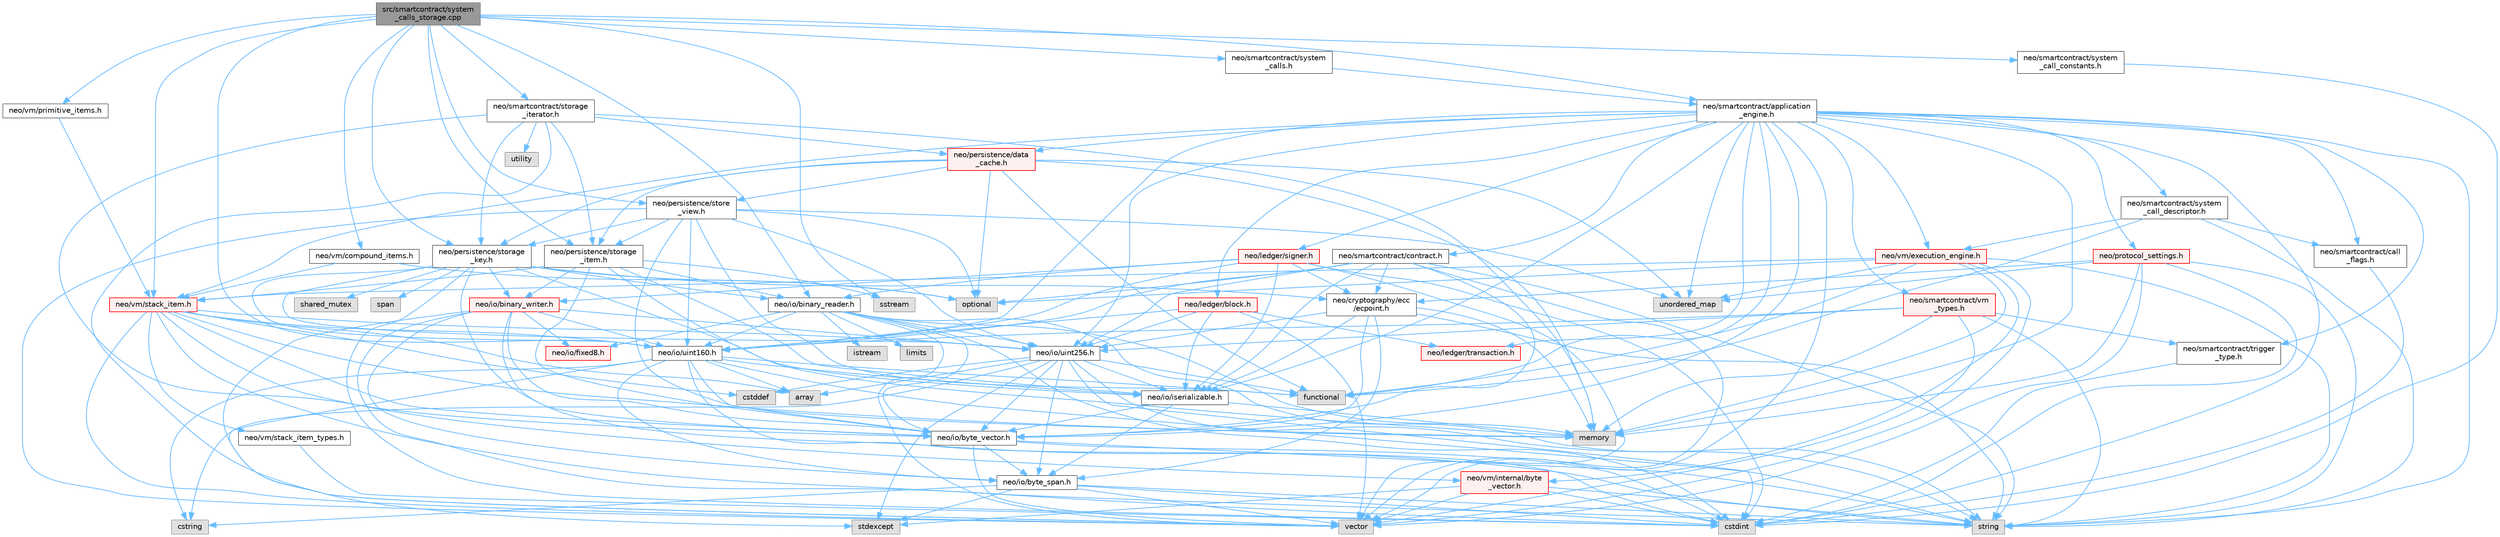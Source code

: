 digraph "src/smartcontract/system_calls_storage.cpp"
{
 // LATEX_PDF_SIZE
  bgcolor="transparent";
  edge [fontname=Helvetica,fontsize=10,labelfontname=Helvetica,labelfontsize=10];
  node [fontname=Helvetica,fontsize=10,shape=box,height=0.2,width=0.4];
  Node1 [id="Node000001",label="src/smartcontract/system\l_calls_storage.cpp",height=0.2,width=0.4,color="gray40", fillcolor="grey60", style="filled", fontcolor="black",tooltip=" "];
  Node1 -> Node2 [id="edge1_Node000001_Node000002",color="steelblue1",style="solid",tooltip=" "];
  Node2 [id="Node000002",label="neo/io/binary_reader.h",height=0.2,width=0.4,color="grey40", fillcolor="white", style="filled",URL="$binary__reader_8h.html",tooltip=" "];
  Node2 -> Node3 [id="edge2_Node000002_Node000003",color="steelblue1",style="solid",tooltip=" "];
  Node3 [id="Node000003",label="neo/io/byte_vector.h",height=0.2,width=0.4,color="grey40", fillcolor="white", style="filled",URL="$io_2byte__vector_8h.html",tooltip=" "];
  Node3 -> Node4 [id="edge3_Node000003_Node000004",color="steelblue1",style="solid",tooltip=" "];
  Node4 [id="Node000004",label="neo/io/byte_span.h",height=0.2,width=0.4,color="grey40", fillcolor="white", style="filled",URL="$io_2byte__span_8h.html",tooltip=" "];
  Node4 -> Node5 [id="edge4_Node000004_Node000005",color="steelblue1",style="solid",tooltip=" "];
  Node5 [id="Node000005",label="cstdint",height=0.2,width=0.4,color="grey60", fillcolor="#E0E0E0", style="filled",tooltip=" "];
  Node4 -> Node6 [id="edge5_Node000004_Node000006",color="steelblue1",style="solid",tooltip=" "];
  Node6 [id="Node000006",label="cstring",height=0.2,width=0.4,color="grey60", fillcolor="#E0E0E0", style="filled",tooltip=" "];
  Node4 -> Node7 [id="edge6_Node000004_Node000007",color="steelblue1",style="solid",tooltip=" "];
  Node7 [id="Node000007",label="stdexcept",height=0.2,width=0.4,color="grey60", fillcolor="#E0E0E0", style="filled",tooltip=" "];
  Node4 -> Node8 [id="edge7_Node000004_Node000008",color="steelblue1",style="solid",tooltip=" "];
  Node8 [id="Node000008",label="string",height=0.2,width=0.4,color="grey60", fillcolor="#E0E0E0", style="filled",tooltip=" "];
  Node4 -> Node9 [id="edge8_Node000004_Node000009",color="steelblue1",style="solid",tooltip=" "];
  Node9 [id="Node000009",label="vector",height=0.2,width=0.4,color="grey60", fillcolor="#E0E0E0", style="filled",tooltip=" "];
  Node3 -> Node5 [id="edge9_Node000003_Node000005",color="steelblue1",style="solid",tooltip=" "];
  Node3 -> Node8 [id="edge10_Node000003_Node000008",color="steelblue1",style="solid",tooltip=" "];
  Node3 -> Node9 [id="edge11_Node000003_Node000009",color="steelblue1",style="solid",tooltip=" "];
  Node2 -> Node10 [id="edge12_Node000002_Node000010",color="steelblue1",style="solid",tooltip=" "];
  Node10 [id="Node000010",label="neo/io/fixed8.h",height=0.2,width=0.4,color="red", fillcolor="#FFF0F0", style="filled",URL="$io_2fixed8_8h.html",tooltip=" "];
  Node2 -> Node13 [id="edge13_Node000002_Node000013",color="steelblue1",style="solid",tooltip=" "];
  Node13 [id="Node000013",label="neo/io/uint160.h",height=0.2,width=0.4,color="grey40", fillcolor="white", style="filled",URL="$uint160_8h.html",tooltip=" "];
  Node13 -> Node4 [id="edge14_Node000013_Node000004",color="steelblue1",style="solid",tooltip=" "];
  Node13 -> Node3 [id="edge15_Node000013_Node000003",color="steelblue1",style="solid",tooltip=" "];
  Node13 -> Node14 [id="edge16_Node000013_Node000014",color="steelblue1",style="solid",tooltip=" "];
  Node14 [id="Node000014",label="neo/io/iserializable.h",height=0.2,width=0.4,color="grey40", fillcolor="white", style="filled",URL="$iserializable_8h.html",tooltip=" "];
  Node14 -> Node4 [id="edge17_Node000014_Node000004",color="steelblue1",style="solid",tooltip=" "];
  Node14 -> Node3 [id="edge18_Node000014_Node000003",color="steelblue1",style="solid",tooltip=" "];
  Node14 -> Node15 [id="edge19_Node000014_Node000015",color="steelblue1",style="solid",tooltip=" "];
  Node15 [id="Node000015",label="memory",height=0.2,width=0.4,color="grey60", fillcolor="#E0E0E0", style="filled",tooltip=" "];
  Node13 -> Node16 [id="edge20_Node000013_Node000016",color="steelblue1",style="solid",tooltip=" "];
  Node16 [id="Node000016",label="array",height=0.2,width=0.4,color="grey60", fillcolor="#E0E0E0", style="filled",tooltip=" "];
  Node13 -> Node5 [id="edge21_Node000013_Node000005",color="steelblue1",style="solid",tooltip=" "];
  Node13 -> Node6 [id="edge22_Node000013_Node000006",color="steelblue1",style="solid",tooltip=" "];
  Node13 -> Node17 [id="edge23_Node000013_Node000017",color="steelblue1",style="solid",tooltip=" "];
  Node17 [id="Node000017",label="functional",height=0.2,width=0.4,color="grey60", fillcolor="#E0E0E0", style="filled",tooltip=" "];
  Node13 -> Node7 [id="edge24_Node000013_Node000007",color="steelblue1",style="solid",tooltip=" "];
  Node13 -> Node8 [id="edge25_Node000013_Node000008",color="steelblue1",style="solid",tooltip=" "];
  Node2 -> Node18 [id="edge26_Node000002_Node000018",color="steelblue1",style="solid",tooltip=" "];
  Node18 [id="Node000018",label="neo/io/uint256.h",height=0.2,width=0.4,color="grey40", fillcolor="white", style="filled",URL="$uint256_8h.html",tooltip=" "];
  Node18 -> Node4 [id="edge27_Node000018_Node000004",color="steelblue1",style="solid",tooltip=" "];
  Node18 -> Node3 [id="edge28_Node000018_Node000003",color="steelblue1",style="solid",tooltip=" "];
  Node18 -> Node14 [id="edge29_Node000018_Node000014",color="steelblue1",style="solid",tooltip=" "];
  Node18 -> Node16 [id="edge30_Node000018_Node000016",color="steelblue1",style="solid",tooltip=" "];
  Node18 -> Node19 [id="edge31_Node000018_Node000019",color="steelblue1",style="solid",tooltip=" "];
  Node19 [id="Node000019",label="cstddef",height=0.2,width=0.4,color="grey60", fillcolor="#E0E0E0", style="filled",tooltip=" "];
  Node18 -> Node5 [id="edge32_Node000018_Node000005",color="steelblue1",style="solid",tooltip=" "];
  Node18 -> Node6 [id="edge33_Node000018_Node000006",color="steelblue1",style="solid",tooltip=" "];
  Node18 -> Node17 [id="edge34_Node000018_Node000017",color="steelblue1",style="solid",tooltip=" "];
  Node18 -> Node7 [id="edge35_Node000018_Node000007",color="steelblue1",style="solid",tooltip=" "];
  Node18 -> Node8 [id="edge36_Node000018_Node000008",color="steelblue1",style="solid",tooltip=" "];
  Node2 -> Node5 [id="edge37_Node000002_Node000005",color="steelblue1",style="solid",tooltip=" "];
  Node2 -> Node20 [id="edge38_Node000002_Node000020",color="steelblue1",style="solid",tooltip=" "];
  Node20 [id="Node000020",label="istream",height=0.2,width=0.4,color="grey60", fillcolor="#E0E0E0", style="filled",tooltip=" "];
  Node2 -> Node12 [id="edge39_Node000002_Node000012",color="steelblue1",style="solid",tooltip=" "];
  Node12 [id="Node000012",label="limits",height=0.2,width=0.4,color="grey60", fillcolor="#E0E0E0", style="filled",tooltip=" "];
  Node2 -> Node15 [id="edge40_Node000002_Node000015",color="steelblue1",style="solid",tooltip=" "];
  Node2 -> Node8 [id="edge41_Node000002_Node000008",color="steelblue1",style="solid",tooltip=" "];
  Node2 -> Node9 [id="edge42_Node000002_Node000009",color="steelblue1",style="solid",tooltip=" "];
  Node1 -> Node13 [id="edge43_Node000001_Node000013",color="steelblue1",style="solid",tooltip=" "];
  Node1 -> Node21 [id="edge44_Node000001_Node000021",color="steelblue1",style="solid",tooltip=" "];
  Node21 [id="Node000021",label="neo/persistence/storage\l_item.h",height=0.2,width=0.4,color="grey40", fillcolor="white", style="filled",URL="$persistence_2storage__item_8h.html",tooltip=" "];
  Node21 -> Node2 [id="edge45_Node000021_Node000002",color="steelblue1",style="solid",tooltip=" "];
  Node21 -> Node22 [id="edge46_Node000021_Node000022",color="steelblue1",style="solid",tooltip=" "];
  Node22 [id="Node000022",label="neo/io/binary_writer.h",height=0.2,width=0.4,color="red", fillcolor="#FFF0F0", style="filled",URL="$binary__writer_8h.html",tooltip=" "];
  Node22 -> Node4 [id="edge47_Node000022_Node000004",color="steelblue1",style="solid",tooltip=" "];
  Node22 -> Node3 [id="edge48_Node000022_Node000003",color="steelblue1",style="solid",tooltip=" "];
  Node22 -> Node10 [id="edge49_Node000022_Node000010",color="steelblue1",style="solid",tooltip=" "];
  Node22 -> Node13 [id="edge50_Node000022_Node000013",color="steelblue1",style="solid",tooltip=" "];
  Node22 -> Node18 [id="edge51_Node000022_Node000018",color="steelblue1",style="solid",tooltip=" "];
  Node22 -> Node5 [id="edge52_Node000022_Node000005",color="steelblue1",style="solid",tooltip=" "];
  Node22 -> Node8 [id="edge53_Node000022_Node000008",color="steelblue1",style="solid",tooltip=" "];
  Node22 -> Node9 [id="edge54_Node000022_Node000009",color="steelblue1",style="solid",tooltip=" "];
  Node21 -> Node3 [id="edge55_Node000021_Node000003",color="steelblue1",style="solid",tooltip=" "];
  Node21 -> Node14 [id="edge56_Node000021_Node000014",color="steelblue1",style="solid",tooltip=" "];
  Node21 -> Node24 [id="edge57_Node000021_Node000024",color="steelblue1",style="solid",tooltip=" "];
  Node24 [id="Node000024",label="neo/vm/stack_item.h",height=0.2,width=0.4,color="red", fillcolor="#FFF0F0", style="filled",URL="$stack__item_8h.html",tooltip=" "];
  Node24 -> Node3 [id="edge58_Node000024_Node000003",color="steelblue1",style="solid",tooltip=" "];
  Node24 -> Node13 [id="edge59_Node000024_Node000013",color="steelblue1",style="solid",tooltip=" "];
  Node24 -> Node18 [id="edge60_Node000024_Node000018",color="steelblue1",style="solid",tooltip=" "];
  Node24 -> Node25 [id="edge61_Node000024_Node000025",color="steelblue1",style="solid",tooltip=" "];
  Node25 [id="Node000025",label="neo/vm/internal/byte\l_vector.h",height=0.2,width=0.4,color="red", fillcolor="#FFF0F0", style="filled",URL="$vm_2internal_2byte__vector_8h.html",tooltip=" "];
  Node25 -> Node5 [id="edge62_Node000025_Node000005",color="steelblue1",style="solid",tooltip=" "];
  Node25 -> Node7 [id="edge63_Node000025_Node000007",color="steelblue1",style="solid",tooltip=" "];
  Node25 -> Node8 [id="edge64_Node000025_Node000008",color="steelblue1",style="solid",tooltip=" "];
  Node25 -> Node9 [id="edge65_Node000025_Node000009",color="steelblue1",style="solid",tooltip=" "];
  Node24 -> Node27 [id="edge66_Node000024_Node000027",color="steelblue1",style="solid",tooltip=" "];
  Node27 [id="Node000027",label="neo/vm/stack_item_types.h",height=0.2,width=0.4,color="grey40", fillcolor="white", style="filled",URL="$stack__item__types_8h.html",tooltip=" "];
  Node27 -> Node5 [id="edge67_Node000027_Node000005",color="steelblue1",style="solid",tooltip=" "];
  Node24 -> Node16 [id="edge68_Node000024_Node000016",color="steelblue1",style="solid",tooltip=" "];
  Node24 -> Node19 [id="edge69_Node000024_Node000019",color="steelblue1",style="solid",tooltip=" "];
  Node24 -> Node15 [id="edge70_Node000024_Node000015",color="steelblue1",style="solid",tooltip=" "];
  Node24 -> Node8 [id="edge71_Node000024_Node000008",color="steelblue1",style="solid",tooltip=" "];
  Node24 -> Node9 [id="edge72_Node000024_Node000009",color="steelblue1",style="solid",tooltip=" "];
  Node21 -> Node15 [id="edge73_Node000021_Node000015",color="steelblue1",style="solid",tooltip=" "];
  Node21 -> Node29 [id="edge74_Node000021_Node000029",color="steelblue1",style="solid",tooltip=" "];
  Node29 [id="Node000029",label="sstream",height=0.2,width=0.4,color="grey60", fillcolor="#E0E0E0", style="filled",tooltip=" "];
  Node1 -> Node30 [id="edge75_Node000001_Node000030",color="steelblue1",style="solid",tooltip=" "];
  Node30 [id="Node000030",label="neo/persistence/storage\l_key.h",height=0.2,width=0.4,color="grey40", fillcolor="white", style="filled",URL="$persistence_2storage__key_8h.html",tooltip=" "];
  Node30 -> Node31 [id="edge76_Node000030_Node000031",color="steelblue1",style="solid",tooltip=" "];
  Node31 [id="Node000031",label="neo/cryptography/ecc\l/ecpoint.h",height=0.2,width=0.4,color="grey40", fillcolor="white", style="filled",URL="$ecpoint_8h.html",tooltip=" "];
  Node31 -> Node4 [id="edge77_Node000031_Node000004",color="steelblue1",style="solid",tooltip=" "];
  Node31 -> Node3 [id="edge78_Node000031_Node000003",color="steelblue1",style="solid",tooltip=" "];
  Node31 -> Node14 [id="edge79_Node000031_Node000014",color="steelblue1",style="solid",tooltip=" "];
  Node31 -> Node18 [id="edge80_Node000031_Node000018",color="steelblue1",style="solid",tooltip=" "];
  Node31 -> Node15 [id="edge81_Node000031_Node000015",color="steelblue1",style="solid",tooltip=" "];
  Node31 -> Node8 [id="edge82_Node000031_Node000008",color="steelblue1",style="solid",tooltip=" "];
  Node30 -> Node2 [id="edge83_Node000030_Node000002",color="steelblue1",style="solid",tooltip=" "];
  Node30 -> Node22 [id="edge84_Node000030_Node000022",color="steelblue1",style="solid",tooltip=" "];
  Node30 -> Node3 [id="edge85_Node000030_Node000003",color="steelblue1",style="solid",tooltip=" "];
  Node30 -> Node14 [id="edge86_Node000030_Node000014",color="steelblue1",style="solid",tooltip=" "];
  Node30 -> Node13 [id="edge87_Node000030_Node000013",color="steelblue1",style="solid",tooltip=" "];
  Node30 -> Node18 [id="edge88_Node000030_Node000018",color="steelblue1",style="solid",tooltip=" "];
  Node30 -> Node5 [id="edge89_Node000030_Node000005",color="steelblue1",style="solid",tooltip=" "];
  Node30 -> Node32 [id="edge90_Node000030_Node000032",color="steelblue1",style="solid",tooltip=" "];
  Node32 [id="Node000032",label="optional",height=0.2,width=0.4,color="grey60", fillcolor="#E0E0E0", style="filled",tooltip=" "];
  Node30 -> Node33 [id="edge91_Node000030_Node000033",color="steelblue1",style="solid",tooltip=" "];
  Node33 [id="Node000033",label="shared_mutex",height=0.2,width=0.4,color="grey60", fillcolor="#E0E0E0", style="filled",tooltip=" "];
  Node30 -> Node34 [id="edge92_Node000030_Node000034",color="steelblue1",style="solid",tooltip=" "];
  Node34 [id="Node000034",label="span",height=0.2,width=0.4,color="grey60", fillcolor="#E0E0E0", style="filled",tooltip=" "];
  Node1 -> Node35 [id="edge93_Node000001_Node000035",color="steelblue1",style="solid",tooltip=" "];
  Node35 [id="Node000035",label="neo/persistence/store\l_view.h",height=0.2,width=0.4,color="grey40", fillcolor="white", style="filled",URL="$store__view_8h.html",tooltip=" "];
  Node35 -> Node13 [id="edge94_Node000035_Node000013",color="steelblue1",style="solid",tooltip=" "];
  Node35 -> Node18 [id="edge95_Node000035_Node000018",color="steelblue1",style="solid",tooltip=" "];
  Node35 -> Node21 [id="edge96_Node000035_Node000021",color="steelblue1",style="solid",tooltip=" "];
  Node35 -> Node30 [id="edge97_Node000035_Node000030",color="steelblue1",style="solid",tooltip=" "];
  Node35 -> Node17 [id="edge98_Node000035_Node000017",color="steelblue1",style="solid",tooltip=" "];
  Node35 -> Node15 [id="edge99_Node000035_Node000015",color="steelblue1",style="solid",tooltip=" "];
  Node35 -> Node32 [id="edge100_Node000035_Node000032",color="steelblue1",style="solid",tooltip=" "];
  Node35 -> Node36 [id="edge101_Node000035_Node000036",color="steelblue1",style="solid",tooltip=" "];
  Node36 [id="Node000036",label="unordered_map",height=0.2,width=0.4,color="grey60", fillcolor="#E0E0E0", style="filled",tooltip=" "];
  Node35 -> Node9 [id="edge102_Node000035_Node000009",color="steelblue1",style="solid",tooltip=" "];
  Node1 -> Node37 [id="edge103_Node000001_Node000037",color="steelblue1",style="solid",tooltip=" "];
  Node37 [id="Node000037",label="neo/smartcontract/application\l_engine.h",height=0.2,width=0.4,color="grey40", fillcolor="white", style="filled",URL="$application__engine_8h.html",tooltip=" "];
  Node37 -> Node3 [id="edge104_Node000037_Node000003",color="steelblue1",style="solid",tooltip=" "];
  Node37 -> Node14 [id="edge105_Node000037_Node000014",color="steelblue1",style="solid",tooltip=" "];
  Node37 -> Node13 [id="edge106_Node000037_Node000013",color="steelblue1",style="solid",tooltip=" "];
  Node37 -> Node18 [id="edge107_Node000037_Node000018",color="steelblue1",style="solid",tooltip=" "];
  Node37 -> Node38 [id="edge108_Node000037_Node000038",color="steelblue1",style="solid",tooltip=" "];
  Node38 [id="Node000038",label="neo/ledger/block.h",height=0.2,width=0.4,color="red", fillcolor="#FFF0F0", style="filled",URL="$ledger_2block_8h.html",tooltip=" "];
  Node38 -> Node14 [id="edge109_Node000038_Node000014",color="steelblue1",style="solid",tooltip=" "];
  Node38 -> Node13 [id="edge110_Node000038_Node000013",color="steelblue1",style="solid",tooltip=" "];
  Node38 -> Node18 [id="edge111_Node000038_Node000018",color="steelblue1",style="solid",tooltip=" "];
  Node38 -> Node63 [id="edge112_Node000038_Node000063",color="steelblue1",style="solid",tooltip=" "];
  Node63 [id="Node000063",label="neo/ledger/transaction.h",height=0.2,width=0.4,color="red", fillcolor="#FFF0F0", style="filled",URL="$ledger_2transaction_8h.html",tooltip=" "];
  Node38 -> Node9 [id="edge113_Node000038_Node000009",color="steelblue1",style="solid",tooltip=" "];
  Node37 -> Node67 [id="edge114_Node000037_Node000067",color="steelblue1",style="solid",tooltip=" "];
  Node67 [id="Node000067",label="neo/ledger/signer.h",height=0.2,width=0.4,color="red", fillcolor="#FFF0F0", style="filled",URL="$signer_8h.html",tooltip=" "];
  Node67 -> Node31 [id="edge115_Node000067_Node000031",color="steelblue1",style="solid",tooltip=" "];
  Node67 -> Node2 [id="edge116_Node000067_Node000002",color="steelblue1",style="solid",tooltip=" "];
  Node67 -> Node22 [id="edge117_Node000067_Node000022",color="steelblue1",style="solid",tooltip=" "];
  Node67 -> Node14 [id="edge118_Node000067_Node000014",color="steelblue1",style="solid",tooltip=" "];
  Node67 -> Node13 [id="edge119_Node000067_Node000013",color="steelblue1",style="solid",tooltip=" "];
  Node67 -> Node5 [id="edge120_Node000067_Node000005",color="steelblue1",style="solid",tooltip=" "];
  Node67 -> Node9 [id="edge121_Node000067_Node000009",color="steelblue1",style="solid",tooltip=" "];
  Node37 -> Node63 [id="edge122_Node000037_Node000063",color="steelblue1",style="solid",tooltip=" "];
  Node37 -> Node77 [id="edge123_Node000037_Node000077",color="steelblue1",style="solid",tooltip=" "];
  Node77 [id="Node000077",label="neo/persistence/data\l_cache.h",height=0.2,width=0.4,color="red", fillcolor="#FFF0F0", style="filled",URL="$data__cache_8h.html",tooltip=" "];
  Node77 -> Node21 [id="edge124_Node000077_Node000021",color="steelblue1",style="solid",tooltip=" "];
  Node77 -> Node30 [id="edge125_Node000077_Node000030",color="steelblue1",style="solid",tooltip=" "];
  Node77 -> Node35 [id="edge126_Node000077_Node000035",color="steelblue1",style="solid",tooltip=" "];
  Node77 -> Node17 [id="edge127_Node000077_Node000017",color="steelblue1",style="solid",tooltip=" "];
  Node77 -> Node15 [id="edge128_Node000077_Node000015",color="steelblue1",style="solid",tooltip=" "];
  Node77 -> Node32 [id="edge129_Node000077_Node000032",color="steelblue1",style="solid",tooltip=" "];
  Node77 -> Node36 [id="edge130_Node000077_Node000036",color="steelblue1",style="solid",tooltip=" "];
  Node37 -> Node79 [id="edge131_Node000037_Node000079",color="steelblue1",style="solid",tooltip=" "];
  Node79 [id="Node000079",label="neo/protocol_settings.h",height=0.2,width=0.4,color="red", fillcolor="#FFF0F0", style="filled",URL="$protocol__settings_8h.html",tooltip=" "];
  Node79 -> Node31 [id="edge132_Node000079_Node000031",color="steelblue1",style="solid",tooltip=" "];
  Node79 -> Node5 [id="edge133_Node000079_Node000005",color="steelblue1",style="solid",tooltip=" "];
  Node79 -> Node15 [id="edge134_Node000079_Node000015",color="steelblue1",style="solid",tooltip=" "];
  Node79 -> Node8 [id="edge135_Node000079_Node000008",color="steelblue1",style="solid",tooltip=" "];
  Node79 -> Node36 [id="edge136_Node000079_Node000036",color="steelblue1",style="solid",tooltip=" "];
  Node79 -> Node9 [id="edge137_Node000079_Node000009",color="steelblue1",style="solid",tooltip=" "];
  Node37 -> Node81 [id="edge138_Node000037_Node000081",color="steelblue1",style="solid",tooltip=" "];
  Node81 [id="Node000081",label="neo/smartcontract/call\l_flags.h",height=0.2,width=0.4,color="grey40", fillcolor="white", style="filled",URL="$call__flags_8h.html",tooltip=" "];
  Node81 -> Node5 [id="edge139_Node000081_Node000005",color="steelblue1",style="solid",tooltip=" "];
  Node37 -> Node82 [id="edge140_Node000037_Node000082",color="steelblue1",style="solid",tooltip=" "];
  Node82 [id="Node000082",label="neo/smartcontract/contract.h",height=0.2,width=0.4,color="grey40", fillcolor="white", style="filled",URL="$contract_8h.html",tooltip=" "];
  Node82 -> Node31 [id="edge141_Node000082_Node000031",color="steelblue1",style="solid",tooltip=" "];
  Node82 -> Node3 [id="edge142_Node000082_Node000003",color="steelblue1",style="solid",tooltip=" "];
  Node82 -> Node14 [id="edge143_Node000082_Node000014",color="steelblue1",style="solid",tooltip=" "];
  Node82 -> Node13 [id="edge144_Node000082_Node000013",color="steelblue1",style="solid",tooltip=" "];
  Node82 -> Node18 [id="edge145_Node000082_Node000018",color="steelblue1",style="solid",tooltip=" "];
  Node82 -> Node32 [id="edge146_Node000082_Node000032",color="steelblue1",style="solid",tooltip=" "];
  Node82 -> Node8 [id="edge147_Node000082_Node000008",color="steelblue1",style="solid",tooltip=" "];
  Node82 -> Node9 [id="edge148_Node000082_Node000009",color="steelblue1",style="solid",tooltip=" "];
  Node37 -> Node83 [id="edge149_Node000037_Node000083",color="steelblue1",style="solid",tooltip=" "];
  Node83 [id="Node000083",label="neo/smartcontract/system\l_call_descriptor.h",height=0.2,width=0.4,color="grey40", fillcolor="white", style="filled",URL="$system__call__descriptor_8h.html",tooltip=" "];
  Node83 -> Node81 [id="edge150_Node000083_Node000081",color="steelblue1",style="solid",tooltip=" "];
  Node83 -> Node84 [id="edge151_Node000083_Node000084",color="steelblue1",style="solid",tooltip=" "];
  Node84 [id="Node000084",label="neo/vm/execution_engine.h",height=0.2,width=0.4,color="red", fillcolor="#FFF0F0", style="filled",URL="$execution__engine_8h.html",tooltip=" "];
  Node84 -> Node25 [id="edge152_Node000084_Node000025",color="steelblue1",style="solid",tooltip=" "];
  Node84 -> Node24 [id="edge153_Node000084_Node000024",color="steelblue1",style="solid",tooltip=" "];
  Node84 -> Node17 [id="edge154_Node000084_Node000017",color="steelblue1",style="solid",tooltip=" "];
  Node84 -> Node15 [id="edge155_Node000084_Node000015",color="steelblue1",style="solid",tooltip=" "];
  Node84 -> Node32 [id="edge156_Node000084_Node000032",color="steelblue1",style="solid",tooltip=" "];
  Node84 -> Node8 [id="edge157_Node000084_Node000008",color="steelblue1",style="solid",tooltip=" "];
  Node84 -> Node36 [id="edge158_Node000084_Node000036",color="steelblue1",style="solid",tooltip=" "];
  Node84 -> Node9 [id="edge159_Node000084_Node000009",color="steelblue1",style="solid",tooltip=" "];
  Node83 -> Node17 [id="edge160_Node000083_Node000017",color="steelblue1",style="solid",tooltip=" "];
  Node83 -> Node8 [id="edge161_Node000083_Node000008",color="steelblue1",style="solid",tooltip=" "];
  Node37 -> Node98 [id="edge162_Node000037_Node000098",color="steelblue1",style="solid",tooltip=" "];
  Node98 [id="Node000098",label="neo/smartcontract/trigger\l_type.h",height=0.2,width=0.4,color="grey40", fillcolor="white", style="filled",URL="$trigger__type_8h.html",tooltip=" "];
  Node98 -> Node5 [id="edge163_Node000098_Node000005",color="steelblue1",style="solid",tooltip=" "];
  Node37 -> Node99 [id="edge164_Node000037_Node000099",color="steelblue1",style="solid",tooltip=" "];
  Node99 [id="Node000099",label="neo/smartcontract/vm\l_types.h",height=0.2,width=0.4,color="red", fillcolor="#FFF0F0", style="filled",URL="$vm__types_8h.html",tooltip=" "];
  Node99 -> Node13 [id="edge165_Node000099_Node000013",color="steelblue1",style="solid",tooltip=" "];
  Node99 -> Node18 [id="edge166_Node000099_Node000018",color="steelblue1",style="solid",tooltip=" "];
  Node99 -> Node98 [id="edge167_Node000099_Node000098",color="steelblue1",style="solid",tooltip=" "];
  Node99 -> Node15 [id="edge168_Node000099_Node000015",color="steelblue1",style="solid",tooltip=" "];
  Node99 -> Node8 [id="edge169_Node000099_Node000008",color="steelblue1",style="solid",tooltip=" "];
  Node99 -> Node9 [id="edge170_Node000099_Node000009",color="steelblue1",style="solid",tooltip=" "];
  Node37 -> Node84 [id="edge171_Node000037_Node000084",color="steelblue1",style="solid",tooltip=" "];
  Node37 -> Node24 [id="edge172_Node000037_Node000024",color="steelblue1",style="solid",tooltip=" "];
  Node37 -> Node5 [id="edge173_Node000037_Node000005",color="steelblue1",style="solid",tooltip=" "];
  Node37 -> Node17 [id="edge174_Node000037_Node000017",color="steelblue1",style="solid",tooltip=" "];
  Node37 -> Node15 [id="edge175_Node000037_Node000015",color="steelblue1",style="solid",tooltip=" "];
  Node37 -> Node8 [id="edge176_Node000037_Node000008",color="steelblue1",style="solid",tooltip=" "];
  Node37 -> Node36 [id="edge177_Node000037_Node000036",color="steelblue1",style="solid",tooltip=" "];
  Node37 -> Node9 [id="edge178_Node000037_Node000009",color="steelblue1",style="solid",tooltip=" "];
  Node1 -> Node100 [id="edge179_Node000001_Node000100",color="steelblue1",style="solid",tooltip=" "];
  Node100 [id="Node000100",label="neo/smartcontract/storage\l_iterator.h",height=0.2,width=0.4,color="grey40", fillcolor="white", style="filled",URL="$storage__iterator_8h.html",tooltip=" "];
  Node100 -> Node3 [id="edge180_Node000100_Node000003",color="steelblue1",style="solid",tooltip=" "];
  Node100 -> Node77 [id="edge181_Node000100_Node000077",color="steelblue1",style="solid",tooltip=" "];
  Node100 -> Node21 [id="edge182_Node000100_Node000021",color="steelblue1",style="solid",tooltip=" "];
  Node100 -> Node30 [id="edge183_Node000100_Node000030",color="steelblue1",style="solid",tooltip=" "];
  Node100 -> Node15 [id="edge184_Node000100_Node000015",color="steelblue1",style="solid",tooltip=" "];
  Node100 -> Node46 [id="edge185_Node000100_Node000046",color="steelblue1",style="solid",tooltip=" "];
  Node46 [id="Node000046",label="utility",height=0.2,width=0.4,color="grey60", fillcolor="#E0E0E0", style="filled",tooltip=" "];
  Node100 -> Node9 [id="edge186_Node000100_Node000009",color="steelblue1",style="solid",tooltip=" "];
  Node1 -> Node101 [id="edge187_Node000001_Node000101",color="steelblue1",style="solid",tooltip=" "];
  Node101 [id="Node000101",label="neo/smartcontract/system\l_call_constants.h",height=0.2,width=0.4,color="grey40", fillcolor="white", style="filled",URL="$system__call__constants_8h.html",tooltip=" "];
  Node101 -> Node5 [id="edge188_Node000101_Node000005",color="steelblue1",style="solid",tooltip=" "];
  Node1 -> Node102 [id="edge189_Node000001_Node000102",color="steelblue1",style="solid",tooltip=" "];
  Node102 [id="Node000102",label="neo/smartcontract/system\l_calls.h",height=0.2,width=0.4,color="grey40", fillcolor="white", style="filled",URL="$system__calls_8h.html",tooltip=" "];
  Node102 -> Node37 [id="edge190_Node000102_Node000037",color="steelblue1",style="solid",tooltip=" "];
  Node1 -> Node103 [id="edge191_Node000001_Node000103",color="steelblue1",style="solid",tooltip=" "];
  Node103 [id="Node000103",label="neo/vm/compound_items.h",height=0.2,width=0.4,color="grey40", fillcolor="white", style="filled",URL="$compound__items_8h.html",tooltip=" "];
  Node103 -> Node24 [id="edge192_Node000103_Node000024",color="steelblue1",style="solid",tooltip=" "];
  Node103 -> Node32 [id="edge193_Node000103_Node000032",color="steelblue1",style="solid",tooltip=" "];
  Node1 -> Node104 [id="edge194_Node000001_Node000104",color="steelblue1",style="solid",tooltip=" "];
  Node104 [id="Node000104",label="neo/vm/primitive_items.h",height=0.2,width=0.4,color="grey40", fillcolor="white", style="filled",URL="$primitive__items_8h.html",tooltip=" "];
  Node104 -> Node24 [id="edge195_Node000104_Node000024",color="steelblue1",style="solid",tooltip=" "];
  Node1 -> Node24 [id="edge196_Node000001_Node000024",color="steelblue1",style="solid",tooltip=" "];
  Node1 -> Node29 [id="edge197_Node000001_Node000029",color="steelblue1",style="solid",tooltip=" "];
}
